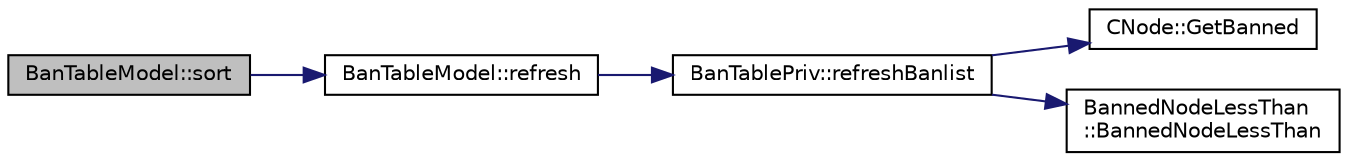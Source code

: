 digraph "BanTableModel::sort"
{
  edge [fontname="Helvetica",fontsize="10",labelfontname="Helvetica",labelfontsize="10"];
  node [fontname="Helvetica",fontsize="10",shape=record];
  rankdir="LR";
  Node50 [label="BanTableModel::sort",height=0.2,width=0.4,color="black", fillcolor="grey75", style="filled", fontcolor="black"];
  Node50 -> Node51 [color="midnightblue",fontsize="10",style="solid",fontname="Helvetica"];
  Node51 [label="BanTableModel::refresh",height=0.2,width=0.4,color="black", fillcolor="white", style="filled",URL="$d7/d4f/class_ban_table_model.html#a15107160d33bbf2635b9460cb07f9661"];
  Node51 -> Node52 [color="midnightblue",fontsize="10",style="solid",fontname="Helvetica"];
  Node52 [label="BanTablePriv::refreshBanlist",height=0.2,width=0.4,color="black", fillcolor="white", style="filled",URL="$d6/d05/class_ban_table_priv.html#a36dc74cf3d2a45de4c0e55aa79e64c98",tooltip="Pull a full list of banned nodes from CNode into our cache. "];
  Node52 -> Node53 [color="midnightblue",fontsize="10",style="solid",fontname="Helvetica"];
  Node53 [label="CNode::GetBanned",height=0.2,width=0.4,color="black", fillcolor="white", style="filled",URL="$d1/d64/class_c_node.html#ac7dc25e8d4c24df89befe4dcc2060372"];
  Node52 -> Node54 [color="midnightblue",fontsize="10",style="solid",fontname="Helvetica"];
  Node54 [label="BannedNodeLessThan\l::BannedNodeLessThan",height=0.2,width=0.4,color="black", fillcolor="white", style="filled",URL="$d5/d1f/class_banned_node_less_than.html#a03f51db01c46d9b2ef56dc6b8670f3e5"];
}
